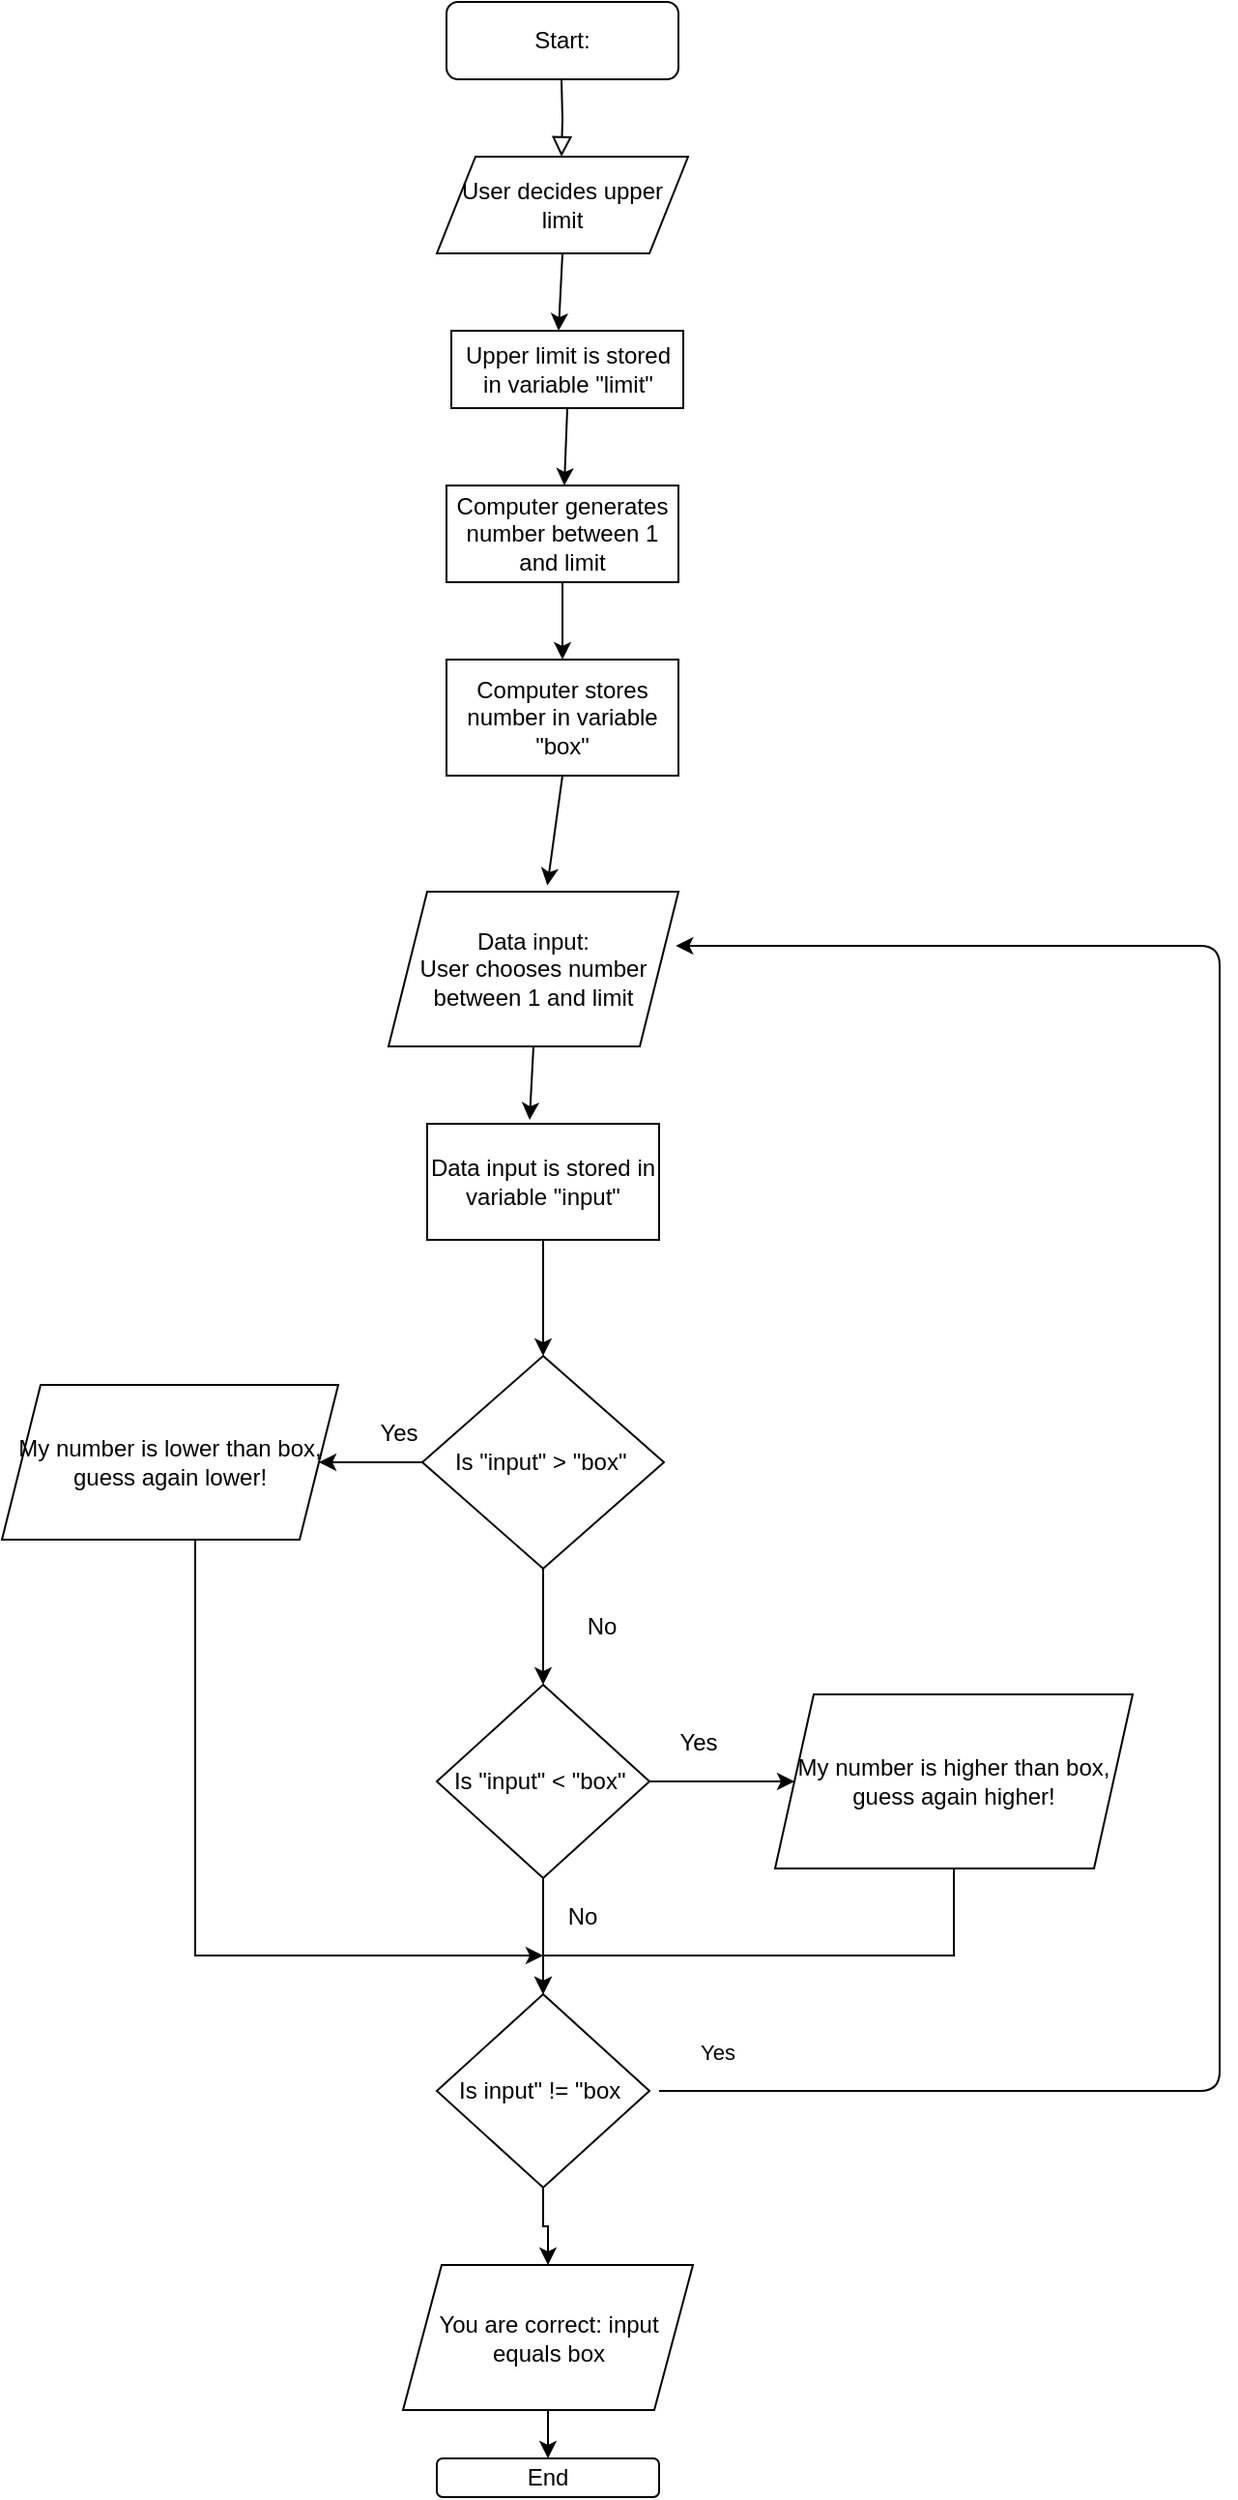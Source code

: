 <mxfile version="14.4.3" type="github">
  <diagram id="C5RBs43oDa-KdzZeNtuy" name="Page-1">
    <mxGraphModel dx="1538" dy="982" grid="1" gridSize="10" guides="1" tooltips="1" connect="1" arrows="1" fold="1" page="1" pageScale="1" pageWidth="827" pageHeight="1169" math="0" shadow="0">
      <root>
        <mxCell id="WIyWlLk6GJQsqaUBKTNV-0" />
        <mxCell id="WIyWlLk6GJQsqaUBKTNV-1" parent="WIyWlLk6GJQsqaUBKTNV-0" />
        <mxCell id="WIyWlLk6GJQsqaUBKTNV-2" value="" style="rounded=0;html=1;jettySize=auto;orthogonalLoop=1;fontSize=11;endArrow=block;endFill=0;endSize=8;strokeWidth=1;shadow=0;labelBackgroundColor=none;edgeStyle=orthogonalEdgeStyle;" parent="WIyWlLk6GJQsqaUBKTNV-1" edge="1">
          <mxGeometry relative="1" as="geometry">
            <mxPoint x="219.5" y="50" as="sourcePoint" />
            <mxPoint x="219.5" y="90" as="targetPoint" />
          </mxGeometry>
        </mxCell>
        <mxCell id="WIyWlLk6GJQsqaUBKTNV-3" value="Start:" style="rounded=1;whiteSpace=wrap;html=1;fontSize=12;glass=0;strokeWidth=1;shadow=0;" parent="WIyWlLk6GJQsqaUBKTNV-1" vertex="1">
          <mxGeometry x="160" y="10" width="120" height="40" as="geometry" />
        </mxCell>
        <mxCell id="hFlREwVvkMzRR6rKnXI--3" value="Data input:&lt;br&gt;User chooses number between 1 and limit" style="shape=parallelogram;perimeter=parallelogramPerimeter;whiteSpace=wrap;html=1;fixedSize=1;" parent="WIyWlLk6GJQsqaUBKTNV-1" vertex="1">
          <mxGeometry x="130" y="470" width="150" height="80" as="geometry" />
        </mxCell>
        <mxCell id="hFlREwVvkMzRR6rKnXI--1" value="Computer generates number between 1 and limit" style="rounded=0;whiteSpace=wrap;html=1;" parent="WIyWlLk6GJQsqaUBKTNV-1" vertex="1">
          <mxGeometry x="160" y="260" width="120" height="50" as="geometry" />
        </mxCell>
        <mxCell id="hFlREwVvkMzRR6rKnXI--5" value="" style="endArrow=classic;html=1;" parent="WIyWlLk6GJQsqaUBKTNV-1" target="hFlREwVvkMzRR6rKnXI--7" edge="1">
          <mxGeometry width="50" height="50" relative="1" as="geometry">
            <mxPoint x="220" y="310" as="sourcePoint" />
            <mxPoint x="220" y="380" as="targetPoint" />
          </mxGeometry>
        </mxCell>
        <mxCell id="hFlREwVvkMzRR6rKnXI--7" value="Computer stores number in variable &quot;box&quot;" style="rounded=0;whiteSpace=wrap;html=1;" parent="WIyWlLk6GJQsqaUBKTNV-1" vertex="1">
          <mxGeometry x="160" y="350" width="120" height="60" as="geometry" />
        </mxCell>
        <mxCell id="hFlREwVvkMzRR6rKnXI--8" value="" style="endArrow=classic;html=1;exitX=0.5;exitY=1;exitDx=0;exitDy=0;entryX=0.548;entryY=-0.04;entryDx=0;entryDy=0;entryPerimeter=0;" parent="WIyWlLk6GJQsqaUBKTNV-1" source="hFlREwVvkMzRR6rKnXI--7" target="hFlREwVvkMzRR6rKnXI--3" edge="1">
          <mxGeometry width="50" height="50" relative="1" as="geometry">
            <mxPoint x="270" y="460" as="sourcePoint" />
            <mxPoint x="320" y="410" as="targetPoint" />
          </mxGeometry>
        </mxCell>
        <mxCell id="hFlREwVvkMzRR6rKnXI--9" value="Data input is stored in variable &quot;input&quot;" style="rounded=0;whiteSpace=wrap;html=1;" parent="WIyWlLk6GJQsqaUBKTNV-1" vertex="1">
          <mxGeometry x="150" y="590" width="120" height="60" as="geometry" />
        </mxCell>
        <mxCell id="hFlREwVvkMzRR6rKnXI--10" value="" style="endArrow=classic;html=1;exitX=0.5;exitY=1;exitDx=0;exitDy=0;" parent="WIyWlLk6GJQsqaUBKTNV-1" source="hFlREwVvkMzRR6rKnXI--3" edge="1">
          <mxGeometry width="50" height="50" relative="1" as="geometry">
            <mxPoint x="260" y="600" as="sourcePoint" />
            <mxPoint x="203" y="588" as="targetPoint" />
          </mxGeometry>
        </mxCell>
        <mxCell id="hFlREwVvkMzRR6rKnXI--11" value="" style="endArrow=classic;html=1;exitX=0.5;exitY=1;exitDx=0;exitDy=0;" parent="WIyWlLk6GJQsqaUBKTNV-1" source="hFlREwVvkMzRR6rKnXI--9" edge="1">
          <mxGeometry width="50" height="50" relative="1" as="geometry">
            <mxPoint x="260" y="720" as="sourcePoint" />
            <mxPoint x="210" y="710" as="targetPoint" />
          </mxGeometry>
        </mxCell>
        <mxCell id="Iktbg8VO4gtjA_F_Y_F0-12" value="" style="edgeStyle=orthogonalEdgeStyle;rounded=0;orthogonalLoop=1;jettySize=auto;html=1;" edge="1" parent="WIyWlLk6GJQsqaUBKTNV-1" source="hFlREwVvkMzRR6rKnXI--12" target="hFlREwVvkMzRR6rKnXI--31">
          <mxGeometry relative="1" as="geometry" />
        </mxCell>
        <mxCell id="hFlREwVvkMzRR6rKnXI--12" value="Is &quot;input&quot; &amp;gt; &quot;box&quot;&amp;nbsp;" style="rhombus;whiteSpace=wrap;html=1;" parent="WIyWlLk6GJQsqaUBKTNV-1" vertex="1">
          <mxGeometry x="147.5" y="710" width="125" height="110" as="geometry" />
        </mxCell>
        <mxCell id="hFlREwVvkMzRR6rKnXI--14" value="You are correct: input equals box" style="shape=parallelogram;perimeter=parallelogramPerimeter;whiteSpace=wrap;html=1;fixedSize=1;" parent="WIyWlLk6GJQsqaUBKTNV-1" vertex="1">
          <mxGeometry x="137.5" y="1180" width="150" height="75" as="geometry" />
        </mxCell>
        <mxCell id="hFlREwVvkMzRR6rKnXI--15" value="Yes" style="text;html=1;align=center;verticalAlign=middle;resizable=0;points=[];autosize=1;" parent="WIyWlLk6GJQsqaUBKTNV-1" vertex="1">
          <mxGeometry x="120" y="740" width="30" height="20" as="geometry" />
        </mxCell>
        <mxCell id="hFlREwVvkMzRR6rKnXI--20" value="" style="endArrow=classic;html=1;exitX=0.5;exitY=1;exitDx=0;exitDy=0;" parent="WIyWlLk6GJQsqaUBKTNV-1" source="hFlREwVvkMzRR6rKnXI--12" edge="1">
          <mxGeometry width="50" height="50" relative="1" as="geometry">
            <mxPoint x="260" y="850" as="sourcePoint" />
            <mxPoint x="210" y="880" as="targetPoint" />
          </mxGeometry>
        </mxCell>
        <mxCell id="hFlREwVvkMzRR6rKnXI--24" value="No" style="text;html=1;align=center;verticalAlign=middle;resizable=0;points=[];autosize=1;" parent="WIyWlLk6GJQsqaUBKTNV-1" vertex="1">
          <mxGeometry x="225" y="840" width="30" height="20" as="geometry" />
        </mxCell>
        <mxCell id="hFlREwVvkMzRR6rKnXI--26" value="Is &quot;input&quot; &amp;lt;&amp;nbsp;&quot;box&quot;&amp;nbsp;" style="rhombus;whiteSpace=wrap;html=1;" parent="WIyWlLk6GJQsqaUBKTNV-1" vertex="1">
          <mxGeometry x="155" y="880" width="110" height="100" as="geometry" />
        </mxCell>
        <mxCell id="hFlREwVvkMzRR6rKnXI--27" value="" style="endArrow=classic;html=1;exitX=0.5;exitY=1;exitDx=0;exitDy=0;" parent="WIyWlLk6GJQsqaUBKTNV-1" source="hFlREwVvkMzRR6rKnXI--14" target="hFlREwVvkMzRR6rKnXI--28" edge="1">
          <mxGeometry width="50" height="50" relative="1" as="geometry">
            <mxPoint x="260" y="840" as="sourcePoint" />
            <mxPoint x="425" y="850" as="targetPoint" />
          </mxGeometry>
        </mxCell>
        <mxCell id="hFlREwVvkMzRR6rKnXI--28" value="End" style="rounded=1;whiteSpace=wrap;html=1;" parent="WIyWlLk6GJQsqaUBKTNV-1" vertex="1">
          <mxGeometry x="155" y="1280" width="115" height="20" as="geometry" />
        </mxCell>
        <mxCell id="hFlREwVvkMzRR6rKnXI--29" value="" style="endArrow=classic;html=1;exitX=1;exitY=0.5;exitDx=0;exitDy=0;entryX=0;entryY=0.5;entryDx=0;entryDy=0;" parent="WIyWlLk6GJQsqaUBKTNV-1" source="hFlREwVvkMzRR6rKnXI--26" edge="1" target="hFlREwVvkMzRR6rKnXI--34">
          <mxGeometry width="50" height="50" relative="1" as="geometry">
            <mxPoint x="260" y="830" as="sourcePoint" />
            <mxPoint x="350" y="930" as="targetPoint" />
          </mxGeometry>
        </mxCell>
        <mxCell id="hFlREwVvkMzRR6rKnXI--30" value="Yes" style="text;html=1;align=center;verticalAlign=middle;resizable=0;points=[];autosize=1;" parent="WIyWlLk6GJQsqaUBKTNV-1" vertex="1">
          <mxGeometry x="275" y="900" width="30" height="20" as="geometry" />
        </mxCell>
        <mxCell id="Iktbg8VO4gtjA_F_Y_F0-10" style="edgeStyle=orthogonalEdgeStyle;rounded=0;orthogonalLoop=1;jettySize=auto;html=1;" edge="1" parent="WIyWlLk6GJQsqaUBKTNV-1" source="hFlREwVvkMzRR6rKnXI--31">
          <mxGeometry relative="1" as="geometry">
            <mxPoint x="210" y="1020" as="targetPoint" />
            <Array as="points">
              <mxPoint x="30" y="1020" />
            </Array>
          </mxGeometry>
        </mxCell>
        <mxCell id="hFlREwVvkMzRR6rKnXI--31" value="My number is lower than box, guess again lower!" style="shape=parallelogram;perimeter=parallelogramPerimeter;whiteSpace=wrap;html=1;fixedSize=1;" parent="WIyWlLk6GJQsqaUBKTNV-1" vertex="1">
          <mxGeometry x="-70" y="725" width="174" height="80" as="geometry" />
        </mxCell>
        <mxCell id="hFlREwVvkMzRR6rKnXI--32" value="" style="endArrow=classic;html=1;entryX=0.991;entryY=0.35;entryDx=0;entryDy=0;entryPerimeter=0;" parent="WIyWlLk6GJQsqaUBKTNV-1" target="hFlREwVvkMzRR6rKnXI--3" edge="1">
          <mxGeometry width="50" height="50" relative="1" as="geometry">
            <mxPoint x="270" y="1090" as="sourcePoint" />
            <mxPoint x="290" y="550" as="targetPoint" />
            <Array as="points">
              <mxPoint x="560" y="1090" />
              <mxPoint x="560" y="498" />
            </Array>
          </mxGeometry>
        </mxCell>
        <mxCell id="Iktbg8VO4gtjA_F_Y_F0-2" value="Yes" style="edgeLabel;html=1;align=center;verticalAlign=middle;resizable=0;points=[];" vertex="1" connectable="0" parent="hFlREwVvkMzRR6rKnXI--32">
          <mxGeometry x="-0.785" y="1" relative="1" as="geometry">
            <mxPoint x="-95" y="-19" as="offset" />
          </mxGeometry>
        </mxCell>
        <mxCell id="hFlREwVvkMzRR6rKnXI--33" value="" style="endArrow=classic;html=1;exitX=0.5;exitY=1;exitDx=0;exitDy=0;" parent="WIyWlLk6GJQsqaUBKTNV-1" source="hFlREwVvkMzRR6rKnXI--26" edge="1">
          <mxGeometry width="50" height="50" relative="1" as="geometry">
            <mxPoint x="260" y="1050" as="sourcePoint" />
            <mxPoint x="210" y="1040" as="targetPoint" />
          </mxGeometry>
        </mxCell>
        <mxCell id="Iktbg8VO4gtjA_F_Y_F0-9" style="edgeStyle=orthogonalEdgeStyle;rounded=0;orthogonalLoop=1;jettySize=auto;html=1;exitX=0.5;exitY=1;exitDx=0;exitDy=0;" edge="1" parent="WIyWlLk6GJQsqaUBKTNV-1" source="hFlREwVvkMzRR6rKnXI--34" target="Iktbg8VO4gtjA_F_Y_F0-1">
          <mxGeometry relative="1" as="geometry">
            <Array as="points">
              <mxPoint x="423" y="1020" />
              <mxPoint x="210" y="1020" />
            </Array>
          </mxGeometry>
        </mxCell>
        <mxCell id="hFlREwVvkMzRR6rKnXI--34" value="My number is higher than box, guess again higher!" style="shape=parallelogram;perimeter=parallelogramPerimeter;whiteSpace=wrap;html=1;fixedSize=1;" parent="WIyWlLk6GJQsqaUBKTNV-1" vertex="1">
          <mxGeometry x="330" y="885" width="185" height="90" as="geometry" />
        </mxCell>
        <mxCell id="hFlREwVvkMzRR6rKnXI--36" value="No" style="text;html=1;align=center;verticalAlign=middle;resizable=0;points=[];autosize=1;" parent="WIyWlLk6GJQsqaUBKTNV-1" vertex="1">
          <mxGeometry x="215" y="990" width="30" height="20" as="geometry" />
        </mxCell>
        <mxCell id="hFlREwVvkMzRR6rKnXI--37" value="User decides upper limit" style="shape=parallelogram;perimeter=parallelogramPerimeter;whiteSpace=wrap;html=1;fixedSize=1;" parent="WIyWlLk6GJQsqaUBKTNV-1" vertex="1">
          <mxGeometry x="155" y="90" width="130" height="50" as="geometry" />
        </mxCell>
        <mxCell id="hFlREwVvkMzRR6rKnXI--38" value="" style="endArrow=classic;html=1;exitX=0.5;exitY=1;exitDx=0;exitDy=0;" parent="WIyWlLk6GJQsqaUBKTNV-1" source="hFlREwVvkMzRR6rKnXI--37" edge="1">
          <mxGeometry width="50" height="50" relative="1" as="geometry">
            <mxPoint x="270" y="260" as="sourcePoint" />
            <mxPoint x="218" y="180" as="targetPoint" />
          </mxGeometry>
        </mxCell>
        <mxCell id="hFlREwVvkMzRR6rKnXI--39" value="Upper limit is stored in variable &quot;limit&quot;" style="rounded=0;whiteSpace=wrap;html=1;" parent="WIyWlLk6GJQsqaUBKTNV-1" vertex="1">
          <mxGeometry x="162.5" y="180" width="120" height="40" as="geometry" />
        </mxCell>
        <mxCell id="hFlREwVvkMzRR6rKnXI--42" value="" style="endArrow=classic;html=1;exitX=0.5;exitY=1;exitDx=0;exitDy=0;" parent="WIyWlLk6GJQsqaUBKTNV-1" source="hFlREwVvkMzRR6rKnXI--39" target="hFlREwVvkMzRR6rKnXI--1" edge="1">
          <mxGeometry width="50" height="50" relative="1" as="geometry">
            <mxPoint x="210" y="220" as="sourcePoint" />
            <mxPoint x="320" y="210" as="targetPoint" />
          </mxGeometry>
        </mxCell>
        <mxCell id="Iktbg8VO4gtjA_F_Y_F0-8" value="" style="edgeStyle=orthogonalEdgeStyle;rounded=0;orthogonalLoop=1;jettySize=auto;html=1;" edge="1" parent="WIyWlLk6GJQsqaUBKTNV-1" source="Iktbg8VO4gtjA_F_Y_F0-1" target="hFlREwVvkMzRR6rKnXI--14">
          <mxGeometry relative="1" as="geometry" />
        </mxCell>
        <mxCell id="Iktbg8VO4gtjA_F_Y_F0-1" value="Is input&quot; != &quot;box&amp;nbsp;" style="rhombus;whiteSpace=wrap;html=1;" vertex="1" parent="WIyWlLk6GJQsqaUBKTNV-1">
          <mxGeometry x="155" y="1040" width="110" height="100" as="geometry" />
        </mxCell>
      </root>
    </mxGraphModel>
  </diagram>
</mxfile>
